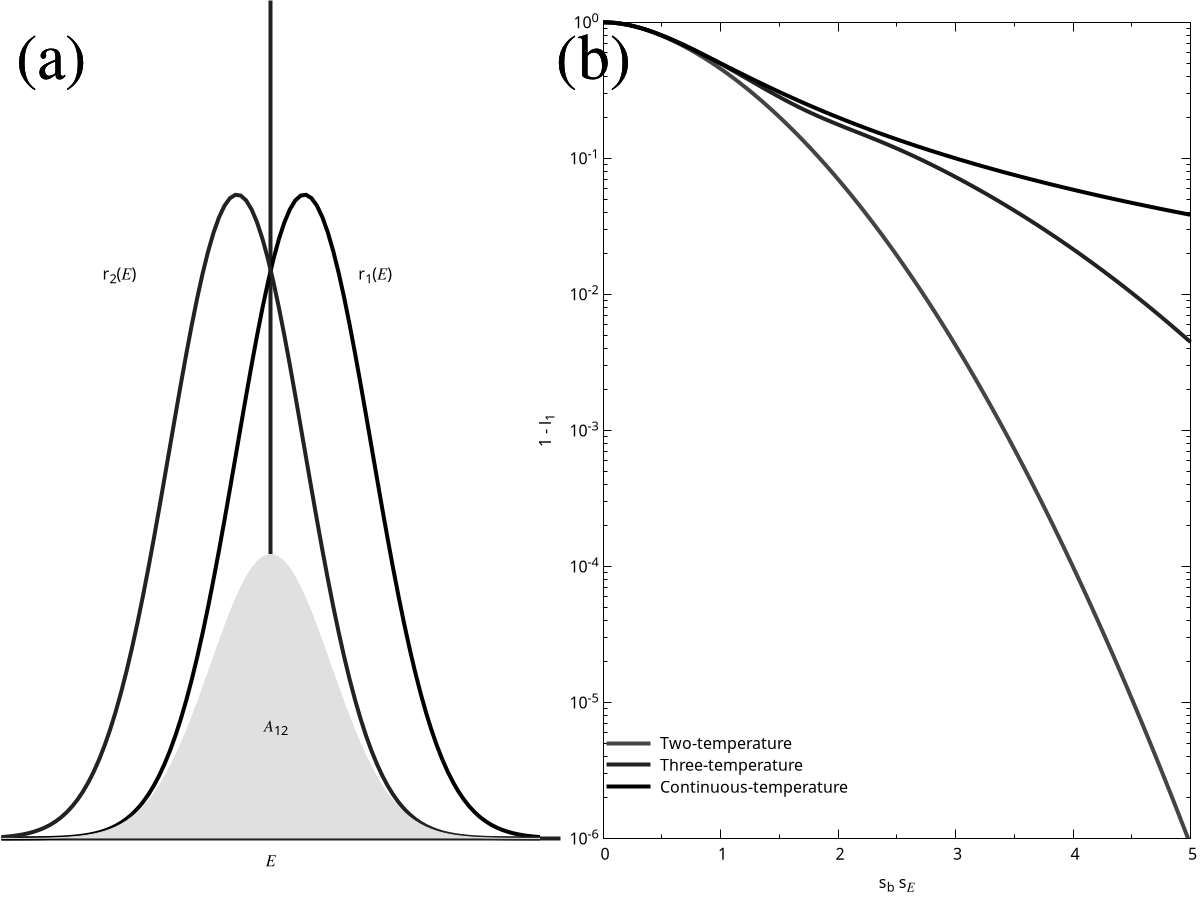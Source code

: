 #!/usr/bin/env gnuplot



set encoding cp1250 # make the minus sign longer
set terminal push
set terminal postscript eps enhanced size 10, 4.0 font "Times, 40"
set output "gausconv.eps"
set multiplot


wl = 0.45
wr = 1 - wl


n = 64*64



ldx = 0.013
ldy = 0.06
set label 10 "(a)" at screen ldx,    1 - ldy font "Times, 48"
set label 11 "(b)" at screen wl+ldx, 1 - ldy font "Times, 48"


# for color figure

#color1  = "#aa0000"
#color2  = "#224488"
#color3  = "#006000"
#color4  = "#aa00aa"

# for black/white figure

color1 = "#000000"
color2 = "#222222"
color3 = "#444444"
color4 = "#666666"

color9  = "#202020"

set style line 1  lw 4.0 lt 1 lc rgb color1  pt 10  ps 1.6
set style line 2  lw 4.0 lt 2 lc rgb color2  pt 8   ps 1.6
set style line 3  lw 4.0 lt 3 lc rgb color3  pt 4   ps 1.2
set style line 4  lw 4.0 lt 5 lc rgb color4  pt 6   ps 1.2

set style line 9  lw 4.0 lt 1 lc rgb color9  pt 1   ps 1.0

set size wl, 0.9
set origin 0, 0


set lmargin 0.1
set rmargin 0.0
set tmargin 1.0
set bmargin 2.8


unset border

set xlabel "{/Times-Italic E}"
#unset xlabel
unset xtics

unset logscale
unset ylabel
unset ytics

#set key Left reverse


ec = 0.5;
xmax = 4;
ymax = 0.45;

set label 1 "{/Symbol-Oblique r}_1({/Times-Italic E})" at  ec+0.8, 0.35 front
set label 2 "{/Symbol-Oblique r}_2({/Times-Italic E})" at -ec-2.0, 0.35 front
set label 3 "{/Times-Italic A}_{12}" at -0.1, 0.07 front

set arrow 1 from 0,0 to 0,ymax*1.2 back ls 9 nohead
set arrow 2 from -xmax,0 to xmax+0.3,0 back ls 9 nohead

plot [-xmax:xmax][0:ymax] \
  1/sqrt(2*pi)*exp(-(x-ec)**2/2) ls 1 notitle, \
  1/sqrt(2*pi)*exp(-(x+ec)**2/2) ls 2 notitle, \
  1/sqrt(2*pi)*exp(-x*x/2-ec*ec/2)/2/cosh(x*ec) w filledcurves lc rgb "#e0e0e0" notitle


unset label 1
unset label 2
unset label 3
unset arrow 1
unset arrow 2



set size wr, 1
set origin wl, 0

set lmargin 7
set rmargin 1

set border

set xlabel "{/Symbol-Oblique s}_{/Symbol-Oblique b} {/Symbol-Oblique s}_{/Times-Italic E}" offset 0, 0.5
set xtics 1.0 offset 0, 0.3
set mxtics 2

set logscale y
set format y "10^{%T}"
set ylabel "1 - {/Symbol-Oblique l}_1" offset 0.5, 0.0
set ytics 10 offset 0.5, 0
set mytics 10

set key at -0.05, 2e-6 left bottom Left reverse


rr(b, t) = exp(-b*b/2)/(1+0.5*exp(t*b*b))/2/sqrt(1 + b*b/(1+0.5*exp(t*b*b)))*(1 + b**4*(2-0.5*exp(t*b*b))/8/(1+b*b+0.5*exp(t*b*b)))

plot [0:5][1e-6:] \
  exp(-x*x/2)/sqrt(1+x*x)*(1+x**4/4/(1+x*x)**2) ls 3 t "Two-temperature", \
  rr(sqrt(3.0/8)*x,-2.5) + 2*rr(sqrt(1.5)*x,0.5) ls 2 t "Three-temperature", \
  1/(1 + x * x) ls 1 t "Continuous-temperature"


unset multiplot
unset output
set terminal pop
reset
